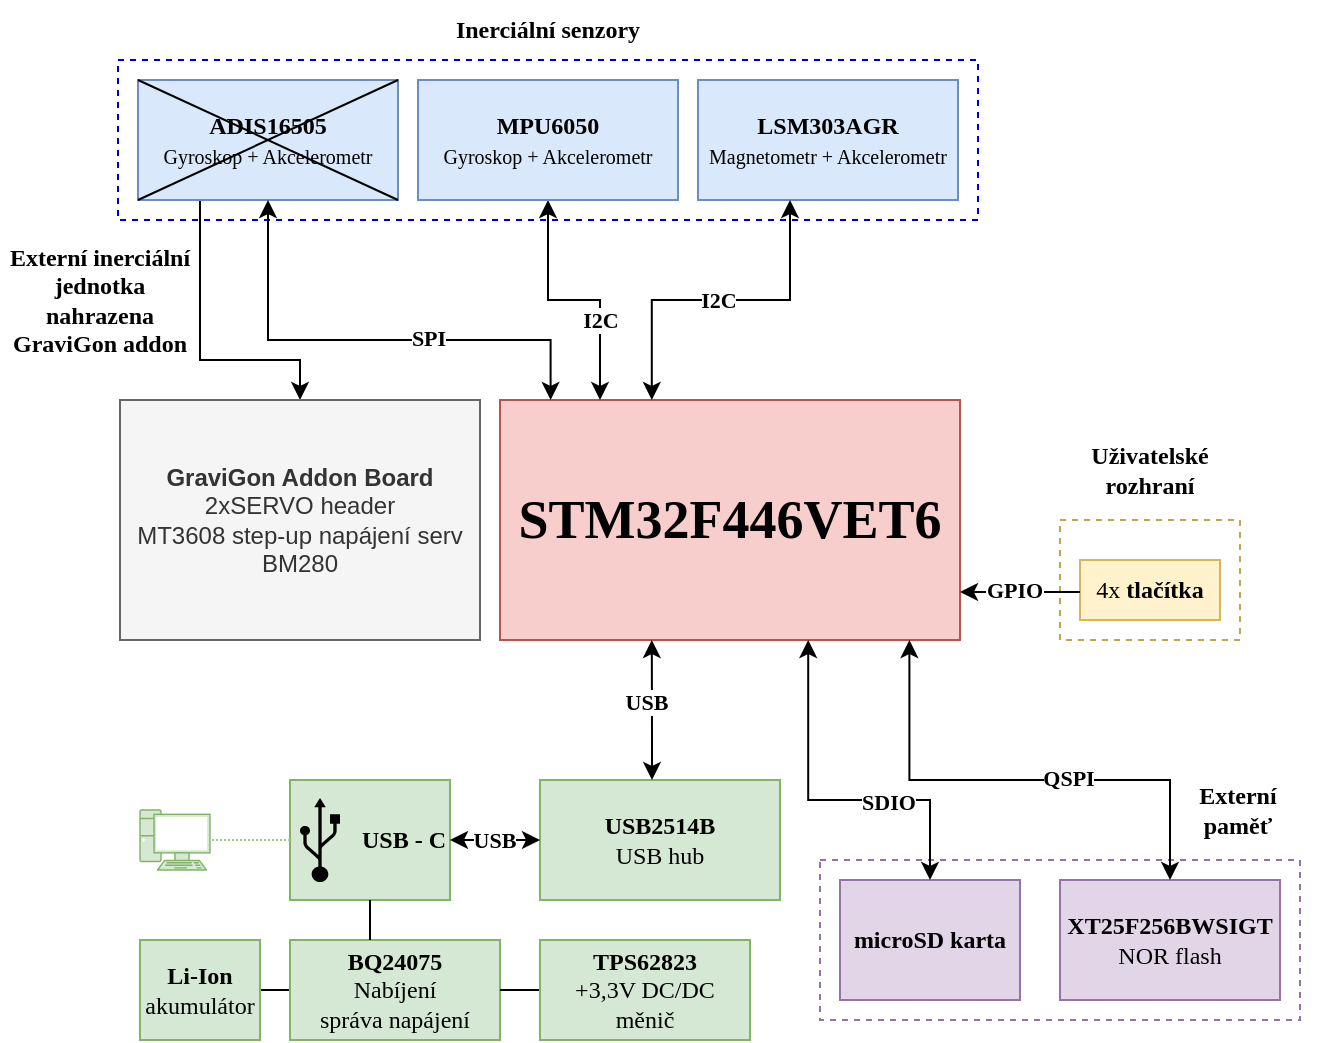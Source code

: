 <mxfile version="26.2.2">
  <diagram name="Stránka-1" id="Tt6b1W5lr0sfAMUvmGyD">
    <mxGraphModel dx="1426" dy="829" grid="1" gridSize="10" guides="1" tooltips="1" connect="1" arrows="1" fold="1" page="1" pageScale="1" pageWidth="827" pageHeight="1169" math="0" shadow="0">
      <root>
        <mxCell id="0" />
        <mxCell id="1" parent="0" />
        <mxCell id="JkFb0JqO4pSHqIlNvu32-82" value="" style="rounded=0;whiteSpace=wrap;html=1;fillColor=none;strokeColor=#9673a6;dashed=1;" parent="1" vertex="1">
          <mxGeometry x="480" y="520" width="240" height="80" as="geometry" />
        </mxCell>
        <mxCell id="JkFb0JqO4pSHqIlNvu32-65" value="" style="rounded=0;whiteSpace=wrap;html=1;fillColor=none;strokeColor=#C2A54E;dashed=1;" parent="1" vertex="1">
          <mxGeometry x="600" y="350" width="90" height="60" as="geometry" />
        </mxCell>
        <mxCell id="JkFb0JqO4pSHqIlNvu32-4" value="&lt;span style=&quot;color: rgb(0, 0, 0); font-family: &amp;quot;CMU Serif Roman&amp;quot;; font-style: normal; font-variant-ligatures: normal; font-variant-caps: normal; letter-spacing: normal; orphans: 2; text-align: center; text-indent: 0px; text-transform: none; widows: 2; word-spacing: 0px; -webkit-text-stroke-width: 0px; text-decoration-thickness: initial; text-decoration-style: initial; text-decoration-color: initial; float: none; display: inline !important;&quot;&gt;&lt;b style=&quot;&quot;&gt;&lt;font style=&quot;font-size: 27px;&quot;&gt;STM32F446VET6&lt;/font&gt;&lt;/b&gt;&lt;/span&gt;" style="rounded=0;whiteSpace=wrap;html=1;fontSize=14;fillColor=#f8cecc;strokeColor=#b85450;points=[[0,0,0,0,0],[0,0.2,0,0,0],[0,0.4,0,0,0],[0,0.6,0,0,0],[0,0.8,0,0,0],[0,1,0,0,0],[0.11,0,0,0,0],[0.11,1,0,0,0],[0.22,0,0,0,0],[0.22,1,0,0,0],[0.33,0,0,0,0],[0.33,1,0,0,0],[0.44,0,0,0,0],[0.44,1,0,0,0],[0.56,0,0,0,0],[0.56,1,0,0,0],[0.67,0,0,0,0],[0.67,1,0,0,0],[0.78,0,0,0,0],[0.78,1,0,0,0],[0.89,0,0,0,0],[0.89,1,0,0,0],[1,0,0,0,0],[1,0.2,0,0,0],[1,0.4,0,0,0],[1,0.6,0,0,0],[1,0.8,0,0,0],[1,1,0,0,0]];" parent="1" vertex="1">
          <mxGeometry x="320" y="290" width="230" height="120" as="geometry" />
        </mxCell>
        <mxCell id="JkFb0JqO4pSHqIlNvu32-5" value="" style="rounded=0;whiteSpace=wrap;html=1;fillColor=none;strokeColor=#0000CC;align=left;dashed=1;" parent="1" vertex="1">
          <mxGeometry x="129" y="120" width="430" height="80" as="geometry" />
        </mxCell>
        <mxCell id="JkFb0JqO4pSHqIlNvu32-6" value="&lt;b style=&quot;border-color: var(--border-color); font-family: &amp;quot;CMU Serif Roman&amp;quot;; text-align: left;&quot;&gt;Inerciální senzory&lt;/b&gt;" style="text;html=1;strokeColor=none;fillColor=none;align=center;verticalAlign=middle;whiteSpace=wrap;rounded=0;" parent="1" vertex="1">
          <mxGeometry x="294" y="90" width="100" height="30" as="geometry" />
        </mxCell>
        <mxCell id="UPW7rfX_8IFfHA-p4sUD-8" style="edgeStyle=orthogonalEdgeStyle;rounded=0;orthogonalLoop=1;jettySize=auto;html=1;entryX=0.5;entryY=0;entryDx=0;entryDy=0;" edge="1" parent="1" source="JkFb0JqO4pSHqIlNvu32-8" target="UPW7rfX_8IFfHA-p4sUD-6">
          <mxGeometry relative="1" as="geometry">
            <mxPoint x="120" y="180" as="targetPoint" />
            <Array as="points">
              <mxPoint x="170" y="270" />
              <mxPoint x="220" y="270" />
            </Array>
          </mxGeometry>
        </mxCell>
        <mxCell id="JkFb0JqO4pSHqIlNvu32-8" value="&lt;font face=&quot;CMU Serif Roman&quot;&gt;&lt;b&gt;ADIS16505&lt;/b&gt;&lt;br&gt;&lt;font style=&quot;font-size: 10px;&quot;&gt;Gyroskop + Akcelerometr&lt;/font&gt;&lt;br&gt;&lt;/font&gt;" style="rounded=0;whiteSpace=wrap;html=1;fillColor=#dae8fc;strokeColor=#6c8ebf;" parent="1" vertex="1">
          <mxGeometry x="139" y="130" width="130" height="60" as="geometry" />
        </mxCell>
        <mxCell id="JkFb0JqO4pSHqIlNvu32-25" style="edgeStyle=orthogonalEdgeStyle;rounded=0;orthogonalLoop=1;jettySize=auto;html=1;startArrow=classic;startFill=1;exitX=0.5;exitY=1;exitDx=0;exitDy=0;" parent="1" source="JkFb0JqO4pSHqIlNvu32-10" target="JkFb0JqO4pSHqIlNvu32-4" edge="1">
          <mxGeometry relative="1" as="geometry">
            <mxPoint x="410" y="320" as="targetPoint" />
            <Array as="points">
              <mxPoint x="344" y="240" />
              <mxPoint x="370" y="240" />
            </Array>
          </mxGeometry>
        </mxCell>
        <mxCell id="JkFb0JqO4pSHqIlNvu32-28" value="&lt;font face=&quot;CMU Serif Roman&quot;&gt;&lt;b&gt;I2C&lt;/b&gt;&lt;/font&gt;" style="edgeLabel;html=1;align=center;verticalAlign=middle;resizable=0;points=[];" parent="JkFb0JqO4pSHqIlNvu32-25" vertex="1" connectable="0">
          <mxGeometry x="-0.096" relative="1" as="geometry">
            <mxPoint x="19" y="10" as="offset" />
          </mxGeometry>
        </mxCell>
        <mxCell id="JkFb0JqO4pSHqIlNvu32-10" value="&lt;font face=&quot;CMU Serif Roman&quot;&gt;&lt;b&gt;MPU6050&lt;/b&gt;&lt;br&gt;&lt;font style=&quot;font-size: 10px;&quot;&gt;Gyroskop + Akcelerometr&lt;/font&gt;&lt;br&gt;&lt;/font&gt;" style="rounded=0;whiteSpace=wrap;html=1;fillColor=#dae8fc;strokeColor=#6c8ebf;" parent="1" vertex="1">
          <mxGeometry x="279" y="130" width="130" height="60" as="geometry" />
        </mxCell>
        <mxCell id="JkFb0JqO4pSHqIlNvu32-11" value="&lt;font face=&quot;CMU Serif Roman&quot;&gt;&lt;b&gt;LSM303AGR&lt;/b&gt;&lt;br&gt;&lt;font style=&quot;font-size: 10px;&quot;&gt;Magnetometr + Akcelerometr&lt;/font&gt;&lt;br&gt;&lt;/font&gt;" style="rounded=0;whiteSpace=wrap;html=1;fillColor=#dae8fc;strokeColor=#6c8ebf;" parent="1" vertex="1">
          <mxGeometry x="419" y="130" width="130" height="60" as="geometry" />
        </mxCell>
        <mxCell id="JkFb0JqO4pSHqIlNvu32-26" style="edgeStyle=orthogonalEdgeStyle;rounded=0;orthogonalLoop=1;jettySize=auto;html=1;entryX=0.11;entryY=0;entryDx=0;entryDy=0;entryPerimeter=0;startArrow=classic;startFill=1;exitX=0.5;exitY=1;exitDx=0;exitDy=0;" parent="1" source="JkFb0JqO4pSHqIlNvu32-8" target="JkFb0JqO4pSHqIlNvu32-4" edge="1">
          <mxGeometry relative="1" as="geometry">
            <Array as="points">
              <mxPoint x="204" y="260" />
              <mxPoint x="345" y="260" />
            </Array>
          </mxGeometry>
        </mxCell>
        <mxCell id="JkFb0JqO4pSHqIlNvu32-29" value="&lt;font face=&quot;CMU Serif Roman&quot;&gt;&lt;b&gt;SPI&lt;/b&gt;&lt;/font&gt;" style="edgeLabel;html=1;align=center;verticalAlign=middle;resizable=0;points=[];" parent="JkFb0JqO4pSHqIlNvu32-26" vertex="1" connectable="0">
          <mxGeometry x="0.239" y="1" relative="1" as="geometry">
            <mxPoint as="offset" />
          </mxGeometry>
        </mxCell>
        <mxCell id="JkFb0JqO4pSHqIlNvu32-27" style="edgeStyle=orthogonalEdgeStyle;rounded=0;orthogonalLoop=1;jettySize=auto;html=1;entryX=0.33;entryY=0;entryDx=0;entryDy=0;entryPerimeter=0;startArrow=classic;startFill=1;" parent="1" source="JkFb0JqO4pSHqIlNvu32-11" target="JkFb0JqO4pSHqIlNvu32-4" edge="1">
          <mxGeometry relative="1" as="geometry">
            <Array as="points">
              <mxPoint x="465" y="240" />
              <mxPoint x="396" y="240" />
            </Array>
          </mxGeometry>
        </mxCell>
        <mxCell id="JkFb0JqO4pSHqIlNvu32-30" value="&lt;font face=&quot;CMU Serif Roman&quot;&gt;&lt;b&gt;I2C&lt;/b&gt;&lt;/font&gt;" style="edgeLabel;html=1;align=center;verticalAlign=middle;resizable=0;points=[];" parent="JkFb0JqO4pSHqIlNvu32-27" vertex="1" connectable="0">
          <mxGeometry x="0.031" y="-1" relative="1" as="geometry">
            <mxPoint x="1" y="1" as="offset" />
          </mxGeometry>
        </mxCell>
        <mxCell id="JkFb0JqO4pSHqIlNvu32-48" value="" style="group" parent="1" vertex="1" connectable="0">
          <mxGeometry x="215" y="480" width="80" height="60" as="geometry" />
        </mxCell>
        <mxCell id="JkFb0JqO4pSHqIlNvu32-46" value="&lt;font face=&quot;CMU Serif Roman&quot;&gt;&lt;b&gt;USB - C&lt;/b&gt;&lt;/font&gt;" style="rounded=0;whiteSpace=wrap;html=1;fillColor=#d5e8d4;strokeColor=#82b366;align=right;" parent="JkFb0JqO4pSHqIlNvu32-48" vertex="1">
          <mxGeometry width="80" height="60" as="geometry" />
        </mxCell>
        <mxCell id="JkFb0JqO4pSHqIlNvu32-36" value="" style="shape=mxgraph.signs.tech.usb;html=1;pointerEvents=1;fillColor=#000000;strokeColor=none;verticalLabelPosition=bottom;verticalAlign=top;align=center;" parent="JkFb0JqO4pSHqIlNvu32-48" vertex="1">
          <mxGeometry x="5" y="9" width="20" height="42" as="geometry" />
        </mxCell>
        <mxCell id="JkFb0JqO4pSHqIlNvu32-52" value="" style="verticalAlign=top;verticalLabelPosition=bottom;labelPosition=center;align=center;html=1;outlineConnect=0;fillColor=#d5e8d4;strokeColor=#82b366;gradientDirection=north;strokeWidth=2;shape=mxgraph.networks.pc;" parent="1" vertex="1">
          <mxGeometry x="140" y="495" width="35" height="30" as="geometry" />
        </mxCell>
        <mxCell id="JkFb0JqO4pSHqIlNvu32-54" style="edgeStyle=orthogonalEdgeStyle;rounded=0;orthogonalLoop=1;jettySize=auto;html=1;entryX=1;entryY=0.5;entryDx=0;entryDy=0;entryPerimeter=0;endArrow=none;endFill=0;dashed=1;dashPattern=1 1;strokeColor=#97D077;" parent="1" source="JkFb0JqO4pSHqIlNvu32-46" target="JkFb0JqO4pSHqIlNvu32-52" edge="1">
          <mxGeometry relative="1" as="geometry" />
        </mxCell>
        <mxCell id="JkFb0JqO4pSHqIlNvu32-55" value="&lt;font face=&quot;CMU Serif Roman&quot;&gt;&lt;b&gt;USB2514B&lt;/b&gt;&lt;br&gt;USB hub&lt;br&gt;&lt;/font&gt;" style="rounded=0;whiteSpace=wrap;html=1;fillColor=#d5e8d4;strokeColor=#82b366;" parent="1" vertex="1">
          <mxGeometry x="340" y="480" width="120" height="60" as="geometry" />
        </mxCell>
        <mxCell id="JkFb0JqO4pSHqIlNvu32-56" style="edgeStyle=orthogonalEdgeStyle;rounded=0;orthogonalLoop=1;jettySize=auto;html=1;entryX=0;entryY=0.5;entryDx=0;entryDy=0;startArrow=classic;startFill=1;" parent="1" source="JkFb0JqO4pSHqIlNvu32-46" target="JkFb0JqO4pSHqIlNvu32-55" edge="1">
          <mxGeometry relative="1" as="geometry" />
        </mxCell>
        <mxCell id="JkFb0JqO4pSHqIlNvu32-75" value="&lt;b&gt;&lt;font face=&quot;CMU Serif Roman&quot;&gt;USB&lt;/font&gt;&lt;/b&gt;" style="edgeLabel;html=1;align=center;verticalAlign=middle;resizable=0;points=[];" parent="JkFb0JqO4pSHqIlNvu32-56" vertex="1" connectable="0">
          <mxGeometry x="-0.035" relative="1" as="geometry">
            <mxPoint as="offset" />
          </mxGeometry>
        </mxCell>
        <mxCell id="JkFb0JqO4pSHqIlNvu32-61" style="edgeStyle=orthogonalEdgeStyle;rounded=0;orthogonalLoop=1;jettySize=auto;html=1;entryX=0.33;entryY=1;entryDx=0;entryDy=0;entryPerimeter=0;startArrow=classic;startFill=1;" parent="1" source="JkFb0JqO4pSHqIlNvu32-55" target="JkFb0JqO4pSHqIlNvu32-4" edge="1">
          <mxGeometry relative="1" as="geometry">
            <Array as="points">
              <mxPoint x="396" y="460" />
              <mxPoint x="396" y="460" />
            </Array>
          </mxGeometry>
        </mxCell>
        <mxCell id="JkFb0JqO4pSHqIlNvu32-73" value="&lt;font face=&quot;CMU Serif Roman&quot;&gt;&lt;b&gt;USB&lt;/b&gt;&lt;/font&gt;" style="edgeLabel;html=1;align=center;verticalAlign=middle;resizable=0;points=[];" parent="JkFb0JqO4pSHqIlNvu32-61" vertex="1" connectable="0">
          <mxGeometry x="0.131" y="3" relative="1" as="geometry">
            <mxPoint as="offset" />
          </mxGeometry>
        </mxCell>
        <mxCell id="JkFb0JqO4pSHqIlNvu32-64" value="&lt;font face=&quot;CMU Serif Roman&quot;&gt;4x &lt;b&gt;tlačítka&lt;/b&gt;&lt;/font&gt;" style="rounded=0;whiteSpace=wrap;html=1;fillColor=#fff2cc;strokeColor=#d6b656;" parent="1" vertex="1">
          <mxGeometry x="610" y="370" width="70" height="30" as="geometry" />
        </mxCell>
        <mxCell id="JkFb0JqO4pSHqIlNvu32-66" value="&lt;b style=&quot;border-color: var(--border-color); font-family: &amp;quot;CMU Serif Roman&amp;quot;; text-align: left;&quot;&gt;Uživatelské rozhraní&lt;/b&gt;" style="text;html=1;strokeColor=none;fillColor=none;align=center;verticalAlign=middle;whiteSpace=wrap;rounded=0;" parent="1" vertex="1">
          <mxGeometry x="595" y="310" width="100" height="30" as="geometry" />
        </mxCell>
        <mxCell id="JkFb0JqO4pSHqIlNvu32-68" style="edgeStyle=orthogonalEdgeStyle;rounded=0;orthogonalLoop=1;jettySize=auto;html=1;entryX=1;entryY=0.8;entryDx=0;entryDy=0;entryPerimeter=0;" parent="1" source="JkFb0JqO4pSHqIlNvu32-64" target="JkFb0JqO4pSHqIlNvu32-4" edge="1">
          <mxGeometry relative="1" as="geometry">
            <Array as="points">
              <mxPoint x="600" y="386" />
              <mxPoint x="600" y="386" />
            </Array>
          </mxGeometry>
        </mxCell>
        <mxCell id="JkFb0JqO4pSHqIlNvu32-70" value="&lt;font face=&quot;CMU Serif Roman&quot;&gt;&lt;b&gt;GPIO&lt;/b&gt;&lt;/font&gt;" style="edgeLabel;html=1;align=center;verticalAlign=middle;resizable=0;points=[];" parent="JkFb0JqO4pSHqIlNvu32-68" vertex="1" connectable="0">
          <mxGeometry x="-0.066" relative="1" as="geometry">
            <mxPoint x="-5" y="-1" as="offset" />
          </mxGeometry>
        </mxCell>
        <mxCell id="JkFb0JqO4pSHqIlNvu32-76" value="&lt;b&gt;&lt;font face=&quot;CMU Serif Roman&quot;&gt;microSD karta&lt;/font&gt;&lt;/b&gt;" style="rounded=0;whiteSpace=wrap;html=1;fillColor=#e1d5e7;strokeColor=#9673a6;" parent="1" vertex="1">
          <mxGeometry x="490" y="530" width="90" height="60" as="geometry" />
        </mxCell>
        <mxCell id="JkFb0JqO4pSHqIlNvu32-77" value="&lt;font face=&quot;CMU Serif Roman&quot;&gt;&lt;b&gt;XT25F256BWSIGT&lt;br&gt;&lt;/b&gt;NOR flash&lt;/font&gt;" style="rounded=0;whiteSpace=wrap;html=1;fillColor=#e1d5e7;strokeColor=#9673a6;" parent="1" vertex="1">
          <mxGeometry x="600" y="530" width="110" height="60" as="geometry" />
        </mxCell>
        <mxCell id="JkFb0JqO4pSHqIlNvu32-78" style="edgeStyle=orthogonalEdgeStyle;rounded=0;orthogonalLoop=1;jettySize=auto;html=1;entryX=0.67;entryY=1;entryDx=0;entryDy=0;entryPerimeter=0;startArrow=classic;startFill=1;" parent="1" source="JkFb0JqO4pSHqIlNvu32-76" target="JkFb0JqO4pSHqIlNvu32-4" edge="1">
          <mxGeometry relative="1" as="geometry">
            <Array as="points">
              <mxPoint x="535" y="490" />
              <mxPoint x="474" y="490" />
            </Array>
          </mxGeometry>
        </mxCell>
        <mxCell id="JkFb0JqO4pSHqIlNvu32-80" value="&lt;font face=&quot;CMU Serif Roman&quot;&gt;&lt;b&gt;SDIO&lt;/b&gt;&lt;/font&gt;" style="edgeLabel;html=1;align=center;verticalAlign=middle;resizable=0;points=[];" parent="JkFb0JqO4pSHqIlNvu32-78" vertex="1" connectable="0">
          <mxGeometry x="-0.325" relative="1" as="geometry">
            <mxPoint y="1" as="offset" />
          </mxGeometry>
        </mxCell>
        <mxCell id="JkFb0JqO4pSHqIlNvu32-79" style="edgeStyle=orthogonalEdgeStyle;rounded=0;orthogonalLoop=1;jettySize=auto;html=1;entryX=0.89;entryY=1;entryDx=0;entryDy=0;entryPerimeter=0;startArrow=classic;startFill=1;" parent="1" source="JkFb0JqO4pSHqIlNvu32-77" target="JkFb0JqO4pSHqIlNvu32-4" edge="1">
          <mxGeometry relative="1" as="geometry">
            <Array as="points">
              <mxPoint x="655" y="480" />
              <mxPoint x="525" y="480" />
            </Array>
          </mxGeometry>
        </mxCell>
        <mxCell id="JkFb0JqO4pSHqIlNvu32-81" value="&lt;font face=&quot;CMU Serif Roman&quot;&gt;&lt;b&gt;QSPI&lt;/b&gt;&lt;/font&gt;" style="edgeLabel;html=1;align=center;verticalAlign=middle;resizable=0;points=[];" parent="JkFb0JqO4pSHqIlNvu32-79" vertex="1" connectable="0">
          <mxGeometry x="-0.19" y="-1" relative="1" as="geometry">
            <mxPoint as="offset" />
          </mxGeometry>
        </mxCell>
        <mxCell id="JkFb0JqO4pSHqIlNvu32-83" value="&lt;b style=&quot;border-color: var(--border-color); font-family: &amp;quot;CMU Serif Roman&amp;quot;; text-align: left;&quot;&gt;Externí&lt;br&gt;paměť&lt;br&gt;&lt;/b&gt;" style="text;html=1;strokeColor=none;fillColor=none;align=center;verticalAlign=middle;whiteSpace=wrap;rounded=0;" parent="1" vertex="1">
          <mxGeometry x="639" y="480" width="100" height="30" as="geometry" />
        </mxCell>
        <mxCell id="JkFb0JqO4pSHqIlNvu32-90" style="edgeStyle=orthogonalEdgeStyle;rounded=0;orthogonalLoop=1;jettySize=auto;html=1;entryX=1;entryY=0.5;entryDx=0;entryDy=0;endArrow=none;endFill=0;" parent="1" source="JkFb0JqO4pSHqIlNvu32-84" target="JkFb0JqO4pSHqIlNvu32-89" edge="1">
          <mxGeometry relative="1" as="geometry" />
        </mxCell>
        <mxCell id="JkFb0JqO4pSHqIlNvu32-84" value="&lt;font face=&quot;CMU Serif Roman&quot;&gt;&lt;b&gt;BQ24075&lt;/b&gt;&lt;br&gt;Nabíjení&lt;br&gt;správa napájení&lt;br&gt;&lt;/font&gt;" style="rounded=0;whiteSpace=wrap;html=1;fillColor=#d5e8d4;strokeColor=#82b366;" parent="1" vertex="1">
          <mxGeometry x="215" y="560" width="105" height="50" as="geometry" />
        </mxCell>
        <mxCell id="JkFb0JqO4pSHqIlNvu32-91" style="edgeStyle=orthogonalEdgeStyle;rounded=0;orthogonalLoop=1;jettySize=auto;html=1;entryX=1;entryY=0.5;entryDx=0;entryDy=0;endArrow=none;endFill=0;" parent="1" source="JkFb0JqO4pSHqIlNvu32-86" target="JkFb0JqO4pSHqIlNvu32-84" edge="1">
          <mxGeometry relative="1" as="geometry" />
        </mxCell>
        <mxCell id="JkFb0JqO4pSHqIlNvu32-86" value="&lt;font face=&quot;CMU Serif Roman&quot;&gt;&lt;b&gt;TPS62823&lt;/b&gt;&lt;br&gt;+3,3V DC/DC&lt;br&gt;měnič&lt;br&gt;&lt;/font&gt;" style="rounded=0;whiteSpace=wrap;html=1;fillColor=#d5e8d4;strokeColor=#82b366;" parent="1" vertex="1">
          <mxGeometry x="340" y="560" width="105" height="50" as="geometry" />
        </mxCell>
        <mxCell id="JkFb0JqO4pSHqIlNvu32-89" value="&lt;font face=&quot;CMU Serif Roman&quot;&gt;&lt;b&gt;Li-Ion&lt;br&gt;&lt;/b&gt;akumulátor&lt;br&gt;&lt;/font&gt;" style="rounded=0;whiteSpace=wrap;html=1;fillColor=#d5e8d4;strokeColor=#82b366;" parent="1" vertex="1">
          <mxGeometry x="140" y="560" width="60" height="50" as="geometry" />
        </mxCell>
        <mxCell id="JkFb0JqO4pSHqIlNvu32-94" style="edgeStyle=orthogonalEdgeStyle;rounded=0;orthogonalLoop=1;jettySize=auto;html=1;entryX=0.389;entryY=-0.012;entryDx=0;entryDy=0;endArrow=none;endFill=0;entryPerimeter=0;exitX=0.5;exitY=1;exitDx=0;exitDy=0;" parent="1" source="JkFb0JqO4pSHqIlNvu32-46" target="JkFb0JqO4pSHqIlNvu32-84" edge="1">
          <mxGeometry relative="1" as="geometry">
            <mxPoint x="260" y="540" as="sourcePoint" />
            <mxPoint x="266.25" y="560" as="targetPoint" />
            <Array as="points">
              <mxPoint x="255" y="560" />
              <mxPoint x="256" y="560" />
            </Array>
          </mxGeometry>
        </mxCell>
        <mxCell id="UPW7rfX_8IFfHA-p4sUD-4" value="" style="endArrow=none;html=1;rounded=0;exitX=0;exitY=1;exitDx=0;exitDy=0;entryX=1;entryY=0;entryDx=0;entryDy=0;" edge="1" parent="1" source="JkFb0JqO4pSHqIlNvu32-8" target="JkFb0JqO4pSHqIlNvu32-8">
          <mxGeometry width="50" height="50" relative="1" as="geometry">
            <mxPoint x="175" y="185" as="sourcePoint" />
            <mxPoint x="225" y="135" as="targetPoint" />
          </mxGeometry>
        </mxCell>
        <mxCell id="UPW7rfX_8IFfHA-p4sUD-5" value="" style="endArrow=none;html=1;rounded=0;exitX=0;exitY=0;exitDx=0;exitDy=0;entryX=1;entryY=1;entryDx=0;entryDy=0;" edge="1" parent="1" source="JkFb0JqO4pSHqIlNvu32-8" target="JkFb0JqO4pSHqIlNvu32-8">
          <mxGeometry width="50" height="50" relative="1" as="geometry">
            <mxPoint x="139" y="190" as="sourcePoint" />
            <mxPoint x="269" y="130" as="targetPoint" />
          </mxGeometry>
        </mxCell>
        <mxCell id="UPW7rfX_8IFfHA-p4sUD-6" value="&lt;b&gt;GraviGon Addon Board&lt;/b&gt;&lt;div&gt;2xSERVO header&lt;/div&gt;&lt;div&gt;MT3608 step-up napájení serv&lt;/div&gt;&lt;div&gt;BM280&lt;/div&gt;" style="rounded=0;whiteSpace=wrap;html=1;fillColor=#f5f5f5;fontColor=#333333;strokeColor=#666666;" vertex="1" parent="1">
          <mxGeometry x="130" y="290" width="180" height="120" as="geometry" />
        </mxCell>
        <mxCell id="UPW7rfX_8IFfHA-p4sUD-9" value="&lt;b style=&quot;border-color: var(--border-color); font-family: &amp;quot;CMU Serif Roman&amp;quot;; text-align: left;&quot;&gt;Externí inerciální jednotka nahrazena GraviGon addon&lt;/b&gt;" style="text;html=1;strokeColor=none;fillColor=none;align=center;verticalAlign=middle;whiteSpace=wrap;rounded=0;" vertex="1" parent="1">
          <mxGeometry x="70" y="210" width="100" height="60" as="geometry" />
        </mxCell>
      </root>
    </mxGraphModel>
  </diagram>
</mxfile>
